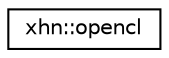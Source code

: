 digraph "Graphical Class Hierarchy"
{
  edge [fontname="Helvetica",fontsize="10",labelfontname="Helvetica",labelfontsize="10"];
  node [fontname="Helvetica",fontsize="10",shape=record];
  rankdir="LR";
  Node1 [label="xhn::opencl",height=0.2,width=0.4,color="black", fillcolor="white", style="filled",URL="$classxhn_1_1opencl.html"];
}
